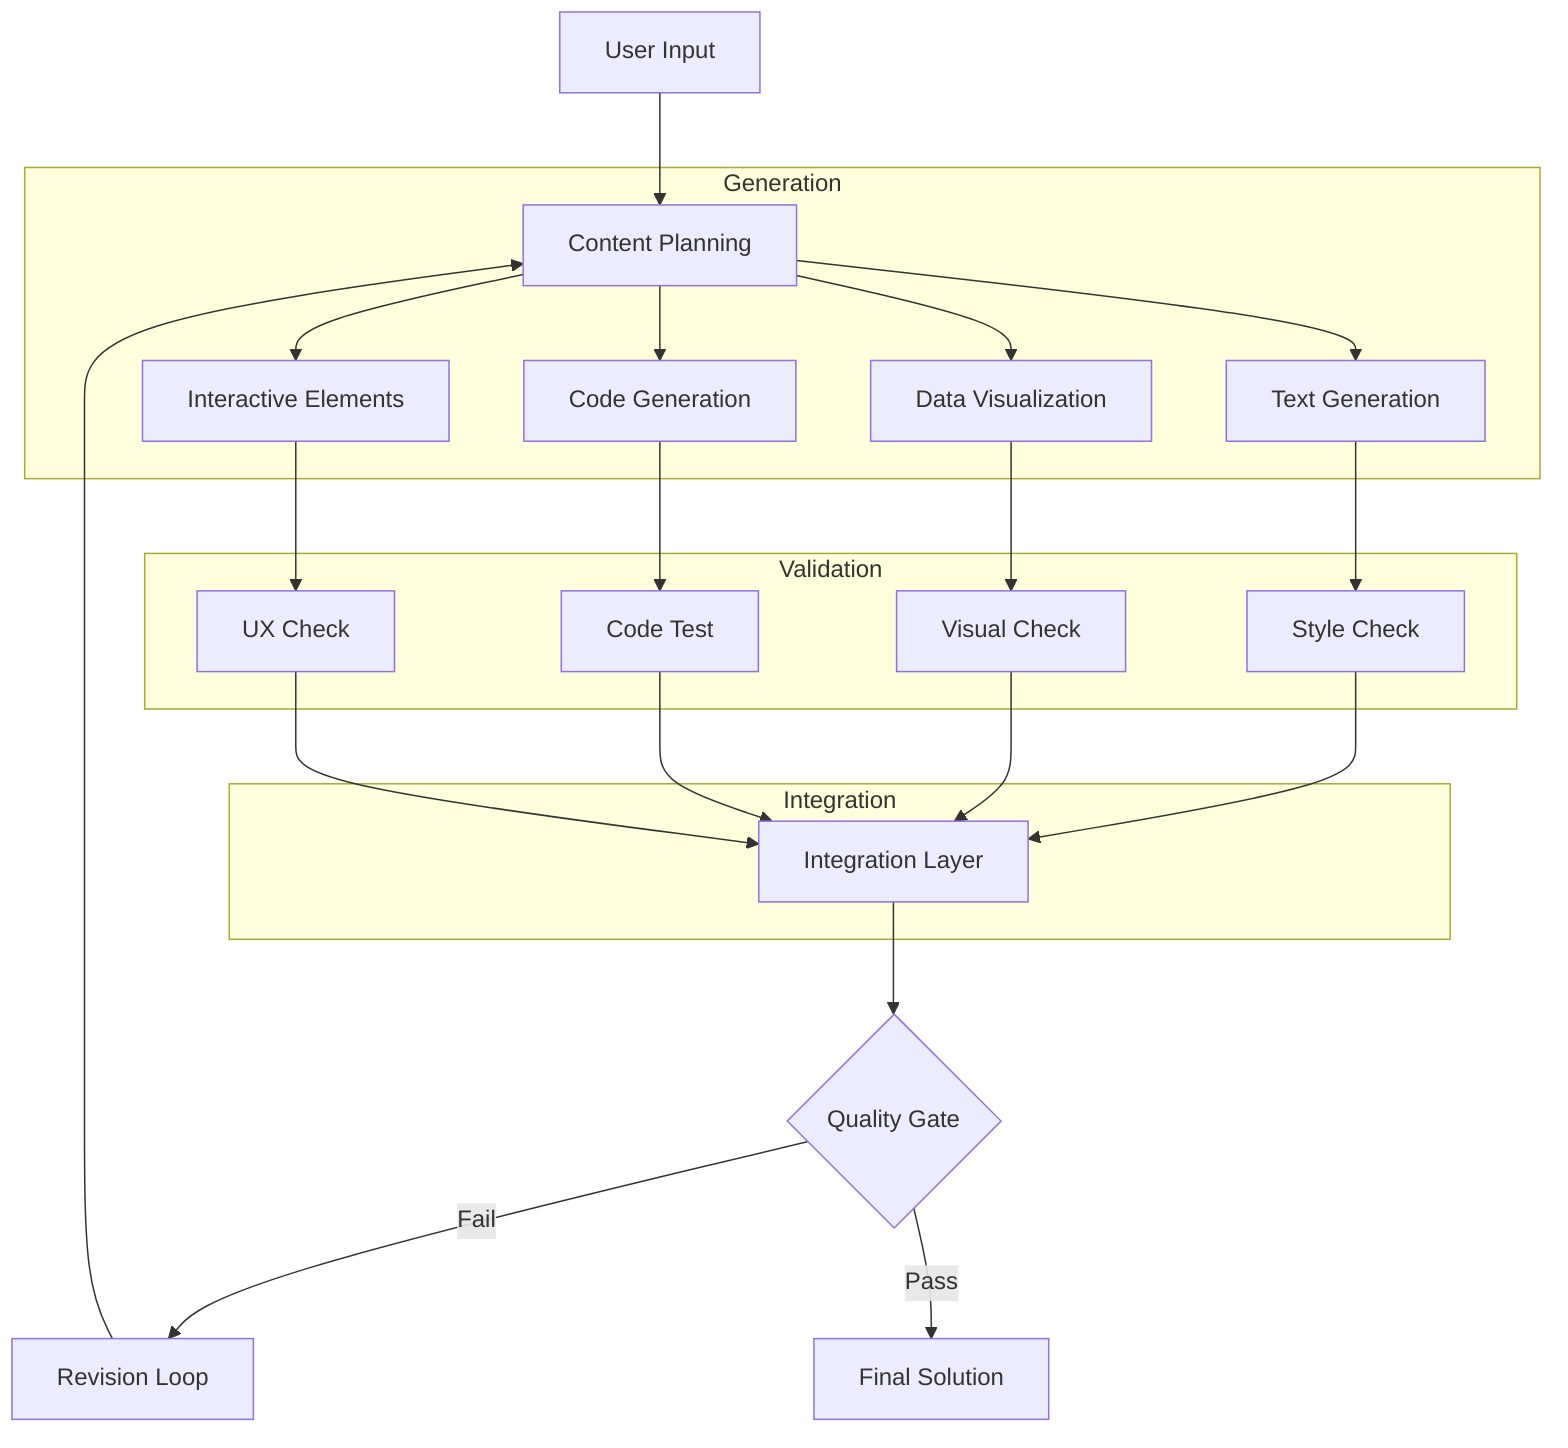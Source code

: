 flowchart TD
    %% Multi-Modal Content Generator
    A[User Input] --> B[Content Planning]
    
    subgraph Generation
        B --> C1[Text Generation]
        B --> C2[Data Visualization]
        B --> C3[Code Generation]
        B --> C4[Interactive Elements]
    end
    
    subgraph Validation
        C1 --> D1[Style Check]
        C2 --> D2[Visual Check]
        C3 --> D3[Code Test]
        C4 --> D4[UX Check]
    end
    
    subgraph Integration
        D1 --> E[Integration Layer]
        D2 --> E
        D3 --> E
        D4 --> E
    end
    
    E --> F{Quality Gate}
    F -->|Fail| G[Revision Loop]
    G --> B
    F -->|Pass| H[Final Solution]